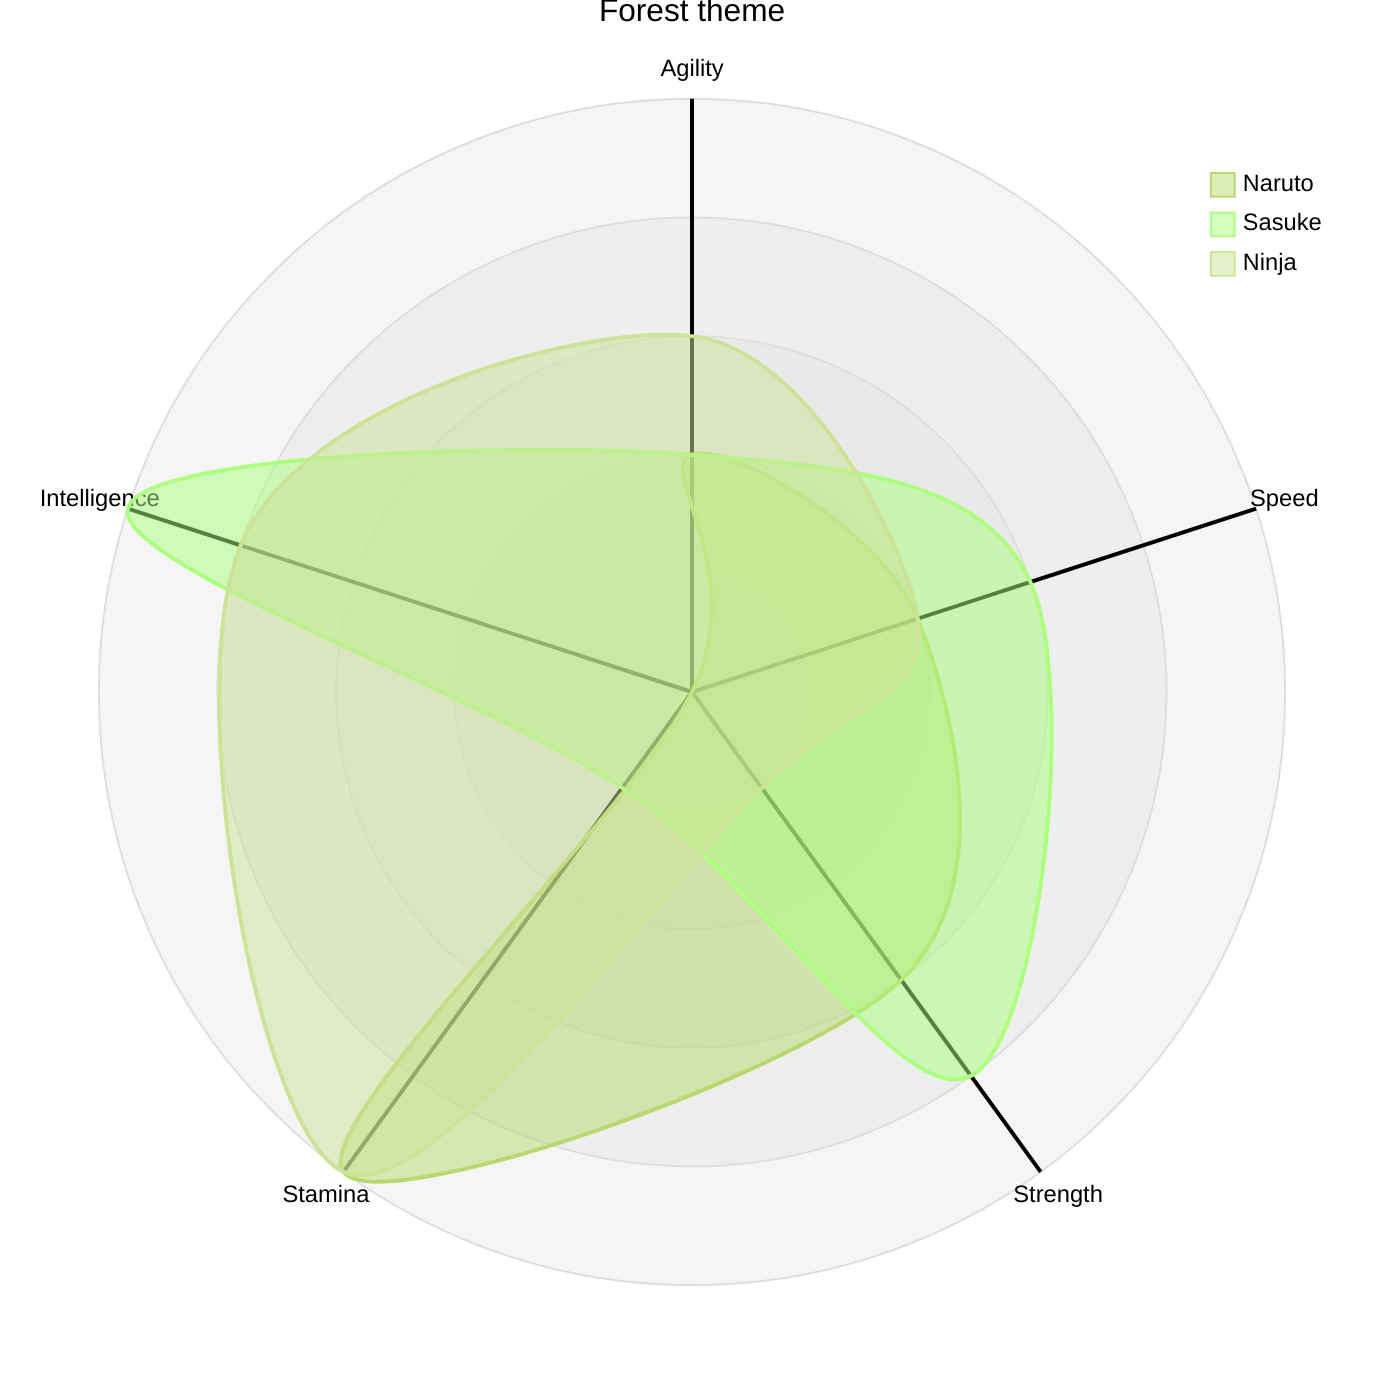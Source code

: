 %%{init: {'theme': 'forest'} }%%
      radar-beta 
        title Forest theme
        axis Agility, Speed, Strength
        axis Stam["Stamina"] , Intel["Intelligence"]
      
        curve Ninja1["Naruto"]{
            Agility 2, Speed 2,
            Strength 3, Stam 5,
            Intel 0
        }
        curve Ninja2["Sasuke"]{2, 3, 4, 1, 5}
        curve Ninja3["Ninja"] {3, 2, 1, 5, 4}